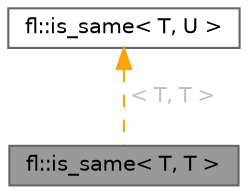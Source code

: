 digraph "fl::is_same&lt; T, T &gt;"
{
 // LATEX_PDF_SIZE
  bgcolor="transparent";
  edge [fontname=Helvetica,fontsize=10,labelfontname=Helvetica,labelfontsize=10];
  node [fontname=Helvetica,fontsize=10,shape=box,height=0.2,width=0.4];
  Node1 [id="Node000001",label="fl::is_same\< T, T \>",height=0.2,width=0.4,color="gray40", fillcolor="grey60", style="filled", fontcolor="black",tooltip=" "];
  Node2 -> Node1 [id="edge1_Node000001_Node000002",dir="back",color="orange",style="dashed",tooltip=" ",label=" \< T, T \>",fontcolor="grey" ];
  Node2 [id="Node000002",label="fl::is_same\< T, U \>",height=0.2,width=0.4,color="gray40", fillcolor="white", style="filled",URL="$d3/d46/structfl_1_1is__same.html",tooltip=" "];
}
